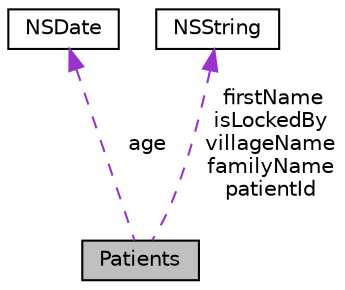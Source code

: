 digraph G
{
  edge [fontname="Helvetica",fontsize="10",labelfontname="Helvetica",labelfontsize="10"];
  node [fontname="Helvetica",fontsize="10",shape=record];
  Node1 [label="Patients",height=0.2,width=0.4,color="black", fillcolor="grey75", style="filled" fontcolor="black"];
  Node2 -> Node1 [dir="back",color="darkorchid3",fontsize="10",style="dashed",label=" age" ,fontname="Helvetica"];
  Node2 [label="NSDate",height=0.2,width=0.4,color="black", fillcolor="white", style="filled",URL="$class_n_s_date.html"];
  Node3 -> Node1 [dir="back",color="darkorchid3",fontsize="10",style="dashed",label=" firstName\nisLockedBy\nvillageName\nfamilyName\npatientId" ,fontname="Helvetica"];
  Node3 [label="NSString",height=0.2,width=0.4,color="black", fillcolor="white", style="filled",URL="$class_n_s_string.html"];
}

